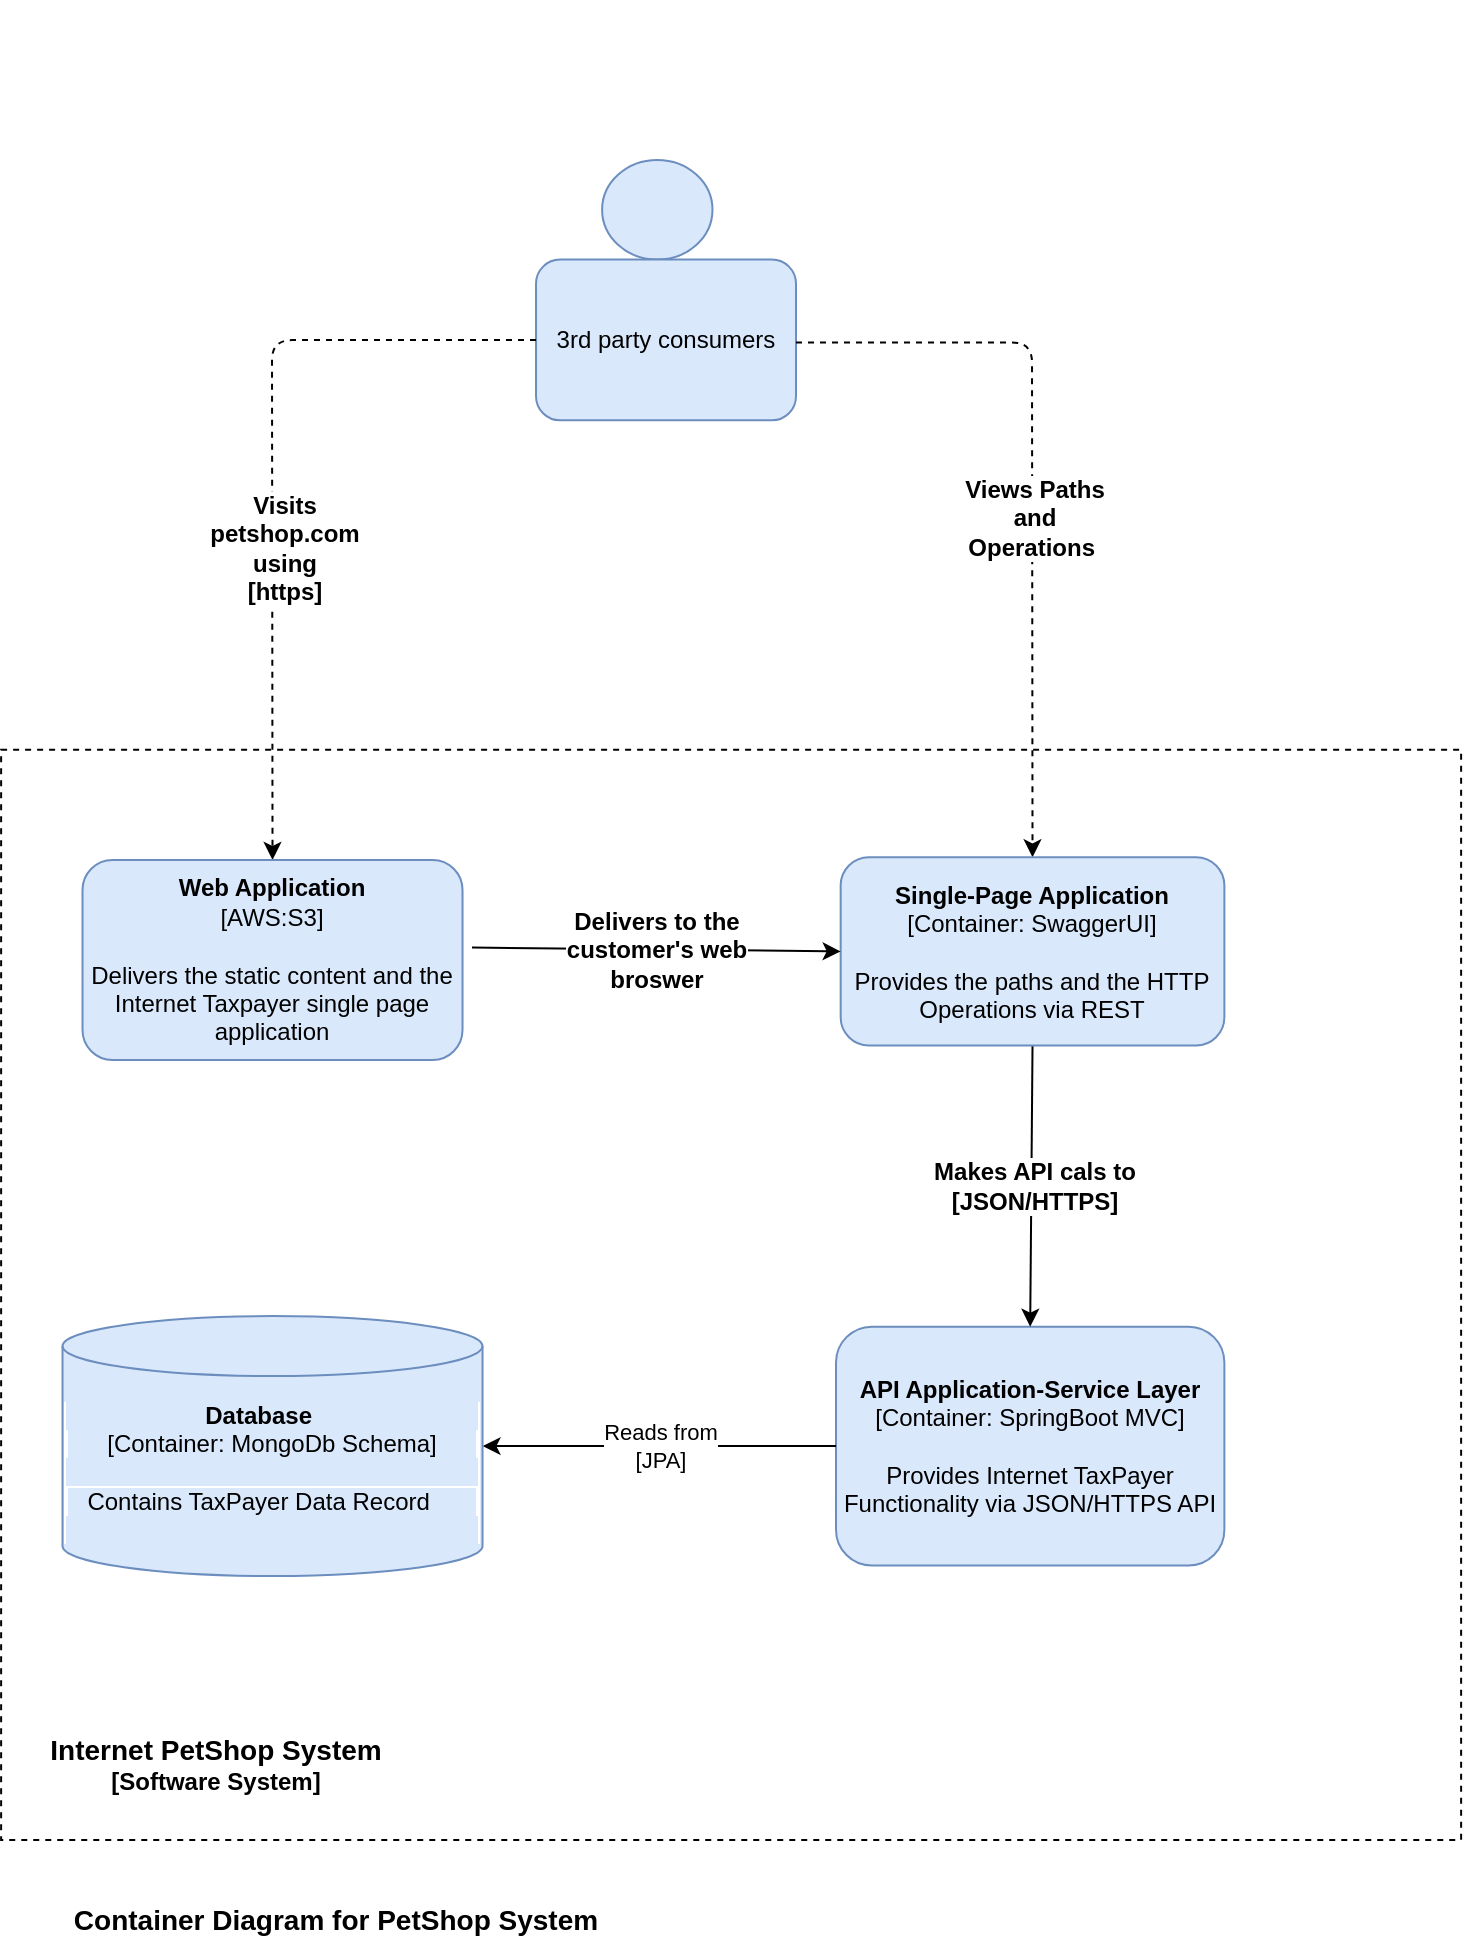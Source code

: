 <mxfile version="14.4.3" type="device"><diagram id="lRWXS2V_C-XRxA8Glu0E" name="Page-1"><mxGraphModel dx="1326" dy="1906" grid="1" gridSize="10" guides="1" tooltips="1" connect="1" arrows="1" fold="1" page="1" pageScale="1" pageWidth="850" pageHeight="1100" math="0" shadow="0"><root><mxCell id="0"/><mxCell id="1" parent="0"/><mxCell id="V369GK-NWeKIeVSnmvbW-22" value="" style="group" parent="1" vertex="1" connectable="0"><mxGeometry x="80" y="-20" width="730" height="920" as="geometry"/></mxCell><mxCell id="V369GK-NWeKIeVSnmvbW-39" value="" style="group;" parent="V369GK-NWeKIeVSnmvbW-22" vertex="1" connectable="0"><mxGeometry y="20" width="730" height="900" as="geometry"/></mxCell><mxCell id="V369GK-NWeKIeVSnmvbW-1" value="" style="rounded=0;whiteSpace=wrap;html=1;dashed=1;" parent="V369GK-NWeKIeVSnmvbW-39" vertex="1"><mxGeometry x="-7.44" y="354.931" width="730" height="545.069" as="geometry"/></mxCell><mxCell id="V369GK-NWeKIeVSnmvbW-38" value="" style="group" parent="V369GK-NWeKIeVSnmvbW-39" vertex="1" connectable="0"><mxGeometry x="99.998" width="515.117" height="727.895" as="geometry"/></mxCell><mxCell id="V369GK-NWeKIeVSnmvbW-2" value="" style="group;" parent="V369GK-NWeKIeVSnmvbW-38" vertex="1" connectable="0"><mxGeometry x="160.005" width="288.372" height="235.258" as="geometry"/></mxCell><mxCell id="V369GK-NWeKIeVSnmvbW-3" value="" style="ellipse;whiteSpace=wrap;html=1;fillColor=#dae8fc;strokeColor=#6c8ebf;" parent="V369GK-NWeKIeVSnmvbW-2" vertex="1"><mxGeometry x="33.05" y="60" width="55.18" height="49.79" as="geometry"/></mxCell><mxCell id="V369GK-NWeKIeVSnmvbW-4" value="3rd party consumers" style="rounded=1;whiteSpace=wrap;html=1;fillColor=#dae8fc;strokeColor=#6c8ebf;" parent="V369GK-NWeKIeVSnmvbW-2" vertex="1"><mxGeometry y="109.787" width="130" height="80.353" as="geometry"/></mxCell><mxCell id="V369GK-NWeKIeVSnmvbW-14" value="" style="endArrow=classic;html=1;dashed=1;entryX=0.5;entryY=0;entryDx=0;entryDy=0;" parent="V369GK-NWeKIeVSnmvbW-38" target="V369GK-NWeKIeVSnmvbW-5" edge="1"><mxGeometry relative="1" as="geometry"><mxPoint x="160.002" y="150.052" as="sourcePoint"/><mxPoint x="84.742" y="392.957" as="targetPoint"/><Array as="points"><mxPoint x="28.002" y="150.052"/></Array></mxGeometry></mxCell><mxCell id="V369GK-NWeKIeVSnmvbW-15" value="&lt;b style=&quot;font-size: 12px&quot;&gt;Visits &lt;br style=&quot;font-size: 12px&quot;&gt;petshop.com &lt;br&gt;using &lt;br&gt;[https]&lt;/b&gt;" style="edgeLabel;resizable=0;html=1;align=center;verticalAlign=middle;fontSize=12;labelBackgroundColor=#FFFFFF;" parent="V369GK-NWeKIeVSnmvbW-14" connectable="0" vertex="1"><mxGeometry relative="1" as="geometry"><mxPoint x="5.26" y="39.65" as="offset"/></mxGeometry></mxCell><mxCell id="V369GK-NWeKIeVSnmvbW-24" value="" style="endArrow=classic;html=1;dashed=1;fontSize=15;entryX=0.5;entryY=0;entryDx=0;entryDy=0;" parent="V369GK-NWeKIeVSnmvbW-38" target="V369GK-NWeKIeVSnmvbW-8" edge="1"><mxGeometry relative="1" as="geometry"><mxPoint x="290.002" y="151.215" as="sourcePoint"/><mxPoint x="328.022" y="408.645" as="targetPoint"/><Array as="points"><mxPoint x="408.002" y="151.215"/></Array></mxGeometry></mxCell><mxCell id="V369GK-NWeKIeVSnmvbW-25" value="&lt;b style=&quot;font-size: 12px;&quot;&gt;&lt;font style=&quot;font-size: 12px;&quot;&gt;Views Paths &lt;br style=&quot;font-size: 12px;&quot;&gt;and &lt;br style=&quot;font-size: 12px;&quot;&gt;Operations&lt;/font&gt;&amp;nbsp;&lt;/b&gt;" style="edgeLabel;resizable=0;html=1;align=center;verticalAlign=middle;labelBackgroundColor=#FFFFFF;fontSize=12;" parent="V369GK-NWeKIeVSnmvbW-24" connectable="0" vertex="1"><mxGeometry relative="1" as="geometry"><mxPoint x="0.18" y="18.0" as="offset"/></mxGeometry></mxCell><mxCell id="V369GK-NWeKIeVSnmvbW-40" value="&lt;font size=&quot;1&quot;&gt;&lt;b style=&quot;font-size: 14px&quot;&gt;Internet PetShop System&lt;/b&gt;&lt;b style=&quot;font-size: 12px&quot;&gt; [&lt;/b&gt;&lt;/font&gt;&lt;b&gt;Software System&lt;/b&gt;&lt;font size=&quot;1&quot;&gt;&lt;b style=&quot;font-size: 12px&quot;&gt;]&lt;/b&gt;&lt;/font&gt;" style="text;html=1;strokeColor=none;fillColor=none;align=center;verticalAlign=middle;whiteSpace=wrap;rounded=0;dashed=1;labelBackgroundColor=#FFFFFF;fontSize=12;fontColor=#000000;" parent="V369GK-NWeKIeVSnmvbW-39" vertex="1"><mxGeometry x="10" y="836.618" width="180" height="50.704" as="geometry"/></mxCell><mxCell id="V369GK-NWeKIeVSnmvbW-34" value="&lt;b&gt;API Application-Service Layer&lt;/b&gt;&lt;br&gt;[Container: SpringBoot MVC]&lt;br&gt;&lt;br&gt;Provides Internet TaxPayer Functionality via JSON/HTTPS API" style="rounded=1;whiteSpace=wrap;html=1;fillColor=#dae8fc;strokeColor=#6c8ebf;" parent="V369GK-NWeKIeVSnmvbW-39" vertex="1"><mxGeometry x="410" y="643.337" width="194.19" height="119.45" as="geometry"/></mxCell><mxCell id="V369GK-NWeKIeVSnmvbW-36" value="" style="endArrow=classic;html=1;fontSize=11;fontColor=#000000;entryX=0.5;entryY=0;entryDx=0;entryDy=0;exitX=0.5;exitY=1;exitDx=0;exitDy=0;" parent="V369GK-NWeKIeVSnmvbW-39" source="V369GK-NWeKIeVSnmvbW-8" target="V369GK-NWeKIeVSnmvbW-34" edge="1"><mxGeometry relative="1" as="geometry"><mxPoint x="427.76" y="502.749" as="sourcePoint"/><mxPoint x="427.76" y="608.449" as="targetPoint"/><Array as="points"/></mxGeometry></mxCell><mxCell id="V369GK-NWeKIeVSnmvbW-37" value="&lt;b style=&quot;font-size: 12px;&quot;&gt;Makes API cals to&lt;br style=&quot;font-size: 12px;&quot;&gt;[JSON/HTTPS]&lt;/b&gt;" style="edgeLabel;resizable=0;align=center;verticalAlign=middle;html=1;fontSize=12;" parent="V369GK-NWeKIeVSnmvbW-36" connectable="0" vertex="1"><mxGeometry relative="1" as="geometry"><mxPoint x="1" as="offset"/></mxGeometry></mxCell><mxCell id="V369GK-NWeKIeVSnmvbW-45" value="" style="endArrow=classic;html=1;fontSize=12;fontColor=#000000;exitX=0;exitY=0.5;exitDx=0;exitDy=0;entryX=1;entryY=0.5;entryDx=0;entryDy=0;entryPerimeter=0;" parent="V369GK-NWeKIeVSnmvbW-39" source="V369GK-NWeKIeVSnmvbW-34" target="V369GK-NWeKIeVSnmvbW-104" edge="1"><mxGeometry relative="1" as="geometry"><mxPoint x="280" y="651.396" as="sourcePoint"/><mxPoint x="250" y="705" as="targetPoint"/></mxGeometry></mxCell><mxCell id="V369GK-NWeKIeVSnmvbW-46" value="Reads from&lt;br&gt;[JPA]" style="edgeLabel;resizable=0;html=1;align=center;verticalAlign=middle;" parent="V369GK-NWeKIeVSnmvbW-45" connectable="0" vertex="1"><mxGeometry relative="1" as="geometry"/></mxCell><mxCell id="V369GK-NWeKIeVSnmvbW-33" value="" style="group" parent="V369GK-NWeKIeVSnmvbW-39" vertex="1" connectable="0"><mxGeometry x="100" y="392.956" width="504.19" height="141.156" as="geometry"/></mxCell><mxCell id="V369GK-NWeKIeVSnmvbW-8" value="&lt;b&gt;Single-Page Application&lt;/b&gt;&lt;br&gt;[Container: SwaggerUI]&lt;br&gt;&lt;br&gt;Provides the paths and the HTTP Operations via REST" style="rounded=1;whiteSpace=wrap;html=1;fillColor=#dae8fc;strokeColor=#6c8ebf;" parent="V369GK-NWeKIeVSnmvbW-33" vertex="1"><mxGeometry x="312.329" y="15.684" width="191.861" height="94.104" as="geometry"/></mxCell><mxCell id="V369GK-NWeKIeVSnmvbW-5" value="&lt;b&gt;Web Application&lt;/b&gt;&lt;br&gt;[AWS:S3]&lt;br&gt;&lt;br&gt;Delivers the static content and the Internet Taxpayer single page application" style="rounded=1;whiteSpace=wrap;html=1;fillColor=#dae8fc;strokeColor=#6c8ebf;" parent="V369GK-NWeKIeVSnmvbW-39" vertex="1"><mxGeometry x="33.26" y="410" width="190" height="100" as="geometry"/></mxCell><mxCell id="V369GK-NWeKIeVSnmvbW-30" value="" style="endArrow=classic;html=1;fontSize=15;entryX=0;entryY=0.5;entryDx=0;entryDy=0;exitX=1.025;exitY=0.438;exitDx=0;exitDy=0;exitPerimeter=0;" parent="V369GK-NWeKIeVSnmvbW-39" source="V369GK-NWeKIeVSnmvbW-5" target="V369GK-NWeKIeVSnmvbW-8" edge="1"><mxGeometry relative="1" as="geometry"><mxPoint x="251.097" y="455.692" as="sourcePoint"/><mxPoint x="363.957" y="455.692" as="targetPoint"/></mxGeometry></mxCell><mxCell id="V369GK-NWeKIeVSnmvbW-31" value="Delivers to the &lt;br style=&quot;font-size: 12px;&quot;&gt;customer's&amp;nbsp;web &lt;br style=&quot;font-size: 12px;&quot;&gt;broswer" style="edgeLabel;resizable=0;html=1;align=center;verticalAlign=middle;labelBackgroundColor=#FFFFFF;fontStyle=1;fontSize=12;" parent="V369GK-NWeKIeVSnmvbW-30" connectable="0" vertex="1"><mxGeometry relative="1" as="geometry"/></mxCell><mxCell id="V369GK-NWeKIeVSnmvbW-104" value="&lt;span style=&quot;background-color: rgb(218 , 232 , 252)&quot;&gt;&amp;nbsp; &amp;nbsp; &amp;nbsp; &amp;nbsp; &amp;nbsp; &amp;nbsp; &amp;nbsp; &amp;nbsp; &amp;nbsp; &amp;nbsp; &amp;nbsp;&lt;b&gt;Database&lt;/b&gt;&amp;nbsp; &amp;nbsp; &amp;nbsp; &amp;nbsp; &amp;nbsp; &amp;nbsp; &amp;nbsp; &amp;nbsp; &amp;nbsp; &amp;nbsp; &amp;nbsp; &amp;nbsp; &amp;nbsp; &amp;nbsp; &amp;nbsp; &amp;nbsp; [Container: MongoDb Schema]&amp;nbsp; &amp;nbsp; &amp;nbsp;&amp;nbsp;&lt;br&gt;&amp;nbsp; &amp;nbsp; &amp;nbsp; &amp;nbsp; &amp;nbsp; &amp;nbsp; &amp;nbsp; &amp;nbsp; &amp;nbsp; &amp;nbsp; &amp;nbsp; &amp;nbsp; &amp;nbsp; &amp;nbsp; &amp;nbsp; &amp;nbsp; &amp;nbsp; &amp;nbsp; &amp;nbsp; &amp;nbsp; &amp;nbsp; &amp;nbsp; &amp;nbsp; &amp;nbsp; &amp;nbsp; &amp;nbsp; &amp;nbsp; &amp;nbsp; &amp;nbsp; &amp;nbsp; &amp;nbsp;&amp;nbsp;&lt;br&gt;&amp;nbsp; &amp;nbsp;Contains TaxPayer Data Record&amp;nbsp; &amp;nbsp; &amp;nbsp; &amp;nbsp; &amp;nbsp; &amp;nbsp; &amp;nbsp; &amp;nbsp; &amp;nbsp; &amp;nbsp; &amp;nbsp; &amp;nbsp; &amp;nbsp; &amp;nbsp; &amp;nbsp; &amp;nbsp; &amp;nbsp; &amp;nbsp; &amp;nbsp; &amp;nbsp; &amp;nbsp; &amp;nbsp; &amp;nbsp; &amp;nbsp; &amp;nbsp; &amp;nbsp; &amp;nbsp; &amp;nbsp; &amp;nbsp; &amp;nbsp; &amp;nbsp; &amp;nbsp; &amp;nbsp; &amp;nbsp; &amp;nbsp;&amp;nbsp;&lt;/span&gt;&lt;span style=&quot;background-color: rgb(218 , 232 , 252)&quot;&gt;&lt;br&gt;&lt;/span&gt;" style="shape=cylinder3;whiteSpace=wrap;html=1;boundedLbl=1;backgroundOutline=1;size=15;labelBackgroundColor=#FFFFFF;fontSize=12;fillColor=#dae8fc;strokeColor=#6c8ebf;" parent="V369GK-NWeKIeVSnmvbW-39" vertex="1"><mxGeometry x="23.26" y="638.06" width="210" height="130" as="geometry"/></mxCell><mxCell id="Q-wZcSULO2Nh2SshwYFj-1" value="&lt;b&gt;&lt;font style=&quot;font-size: 14px&quot;&gt;Container Diagram for PetShop System&lt;/font&gt;&lt;/b&gt;" style="text;html=1;strokeColor=none;fillColor=none;align=center;verticalAlign=middle;whiteSpace=wrap;rounded=0;" parent="1" vertex="1"><mxGeometry x="80" y="930" width="320" height="20" as="geometry"/></mxCell></root></mxGraphModel></diagram></mxfile>
